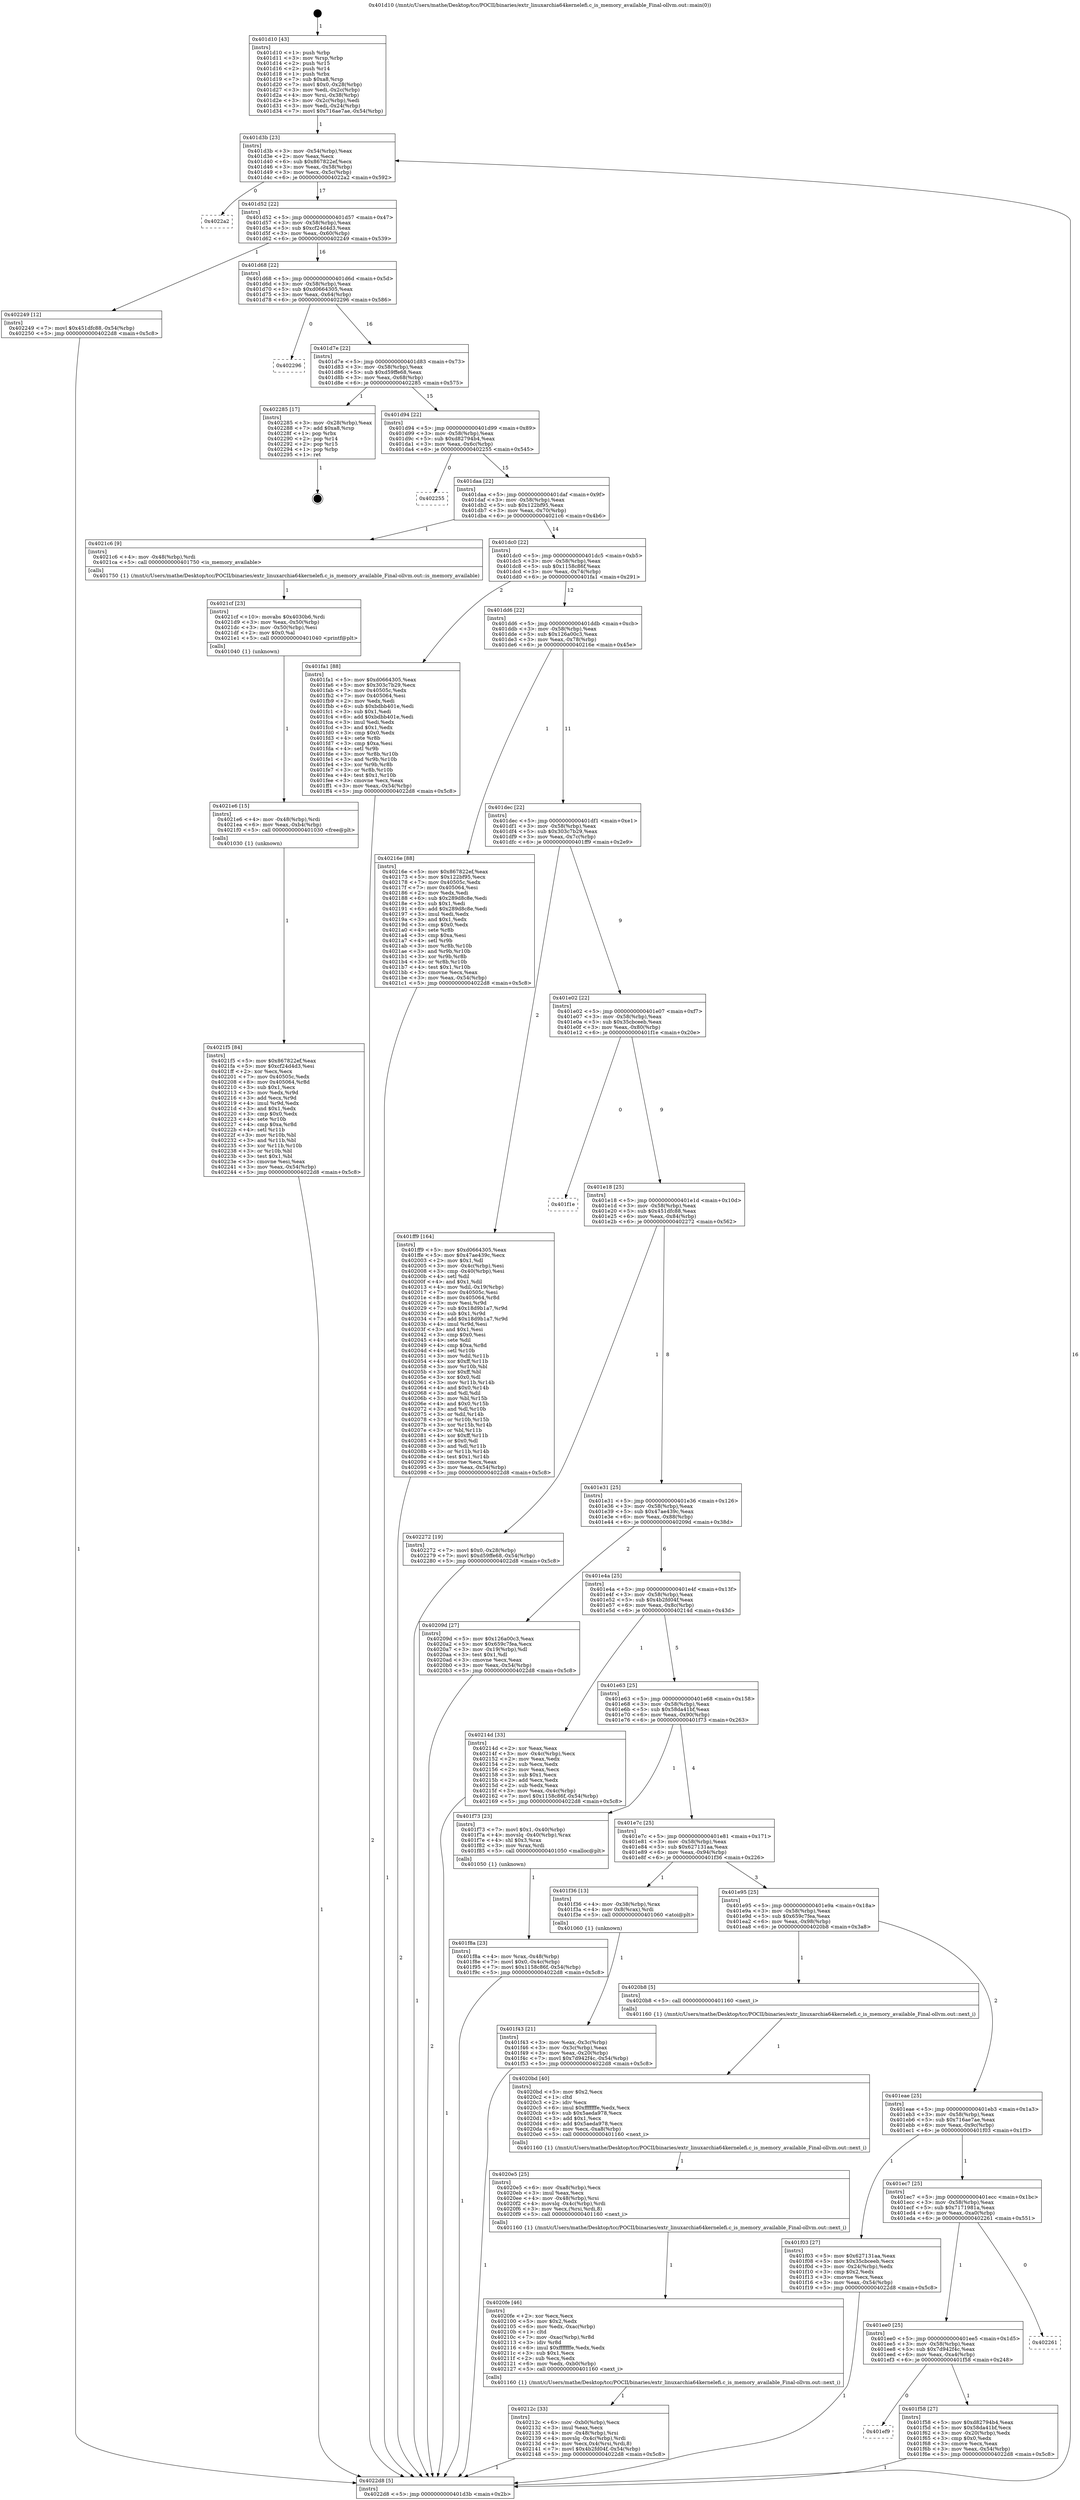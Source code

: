 digraph "0x401d10" {
  label = "0x401d10 (/mnt/c/Users/mathe/Desktop/tcc/POCII/binaries/extr_linuxarchia64kernelefi.c_is_memory_available_Final-ollvm.out::main(0))"
  labelloc = "t"
  node[shape=record]

  Entry [label="",width=0.3,height=0.3,shape=circle,fillcolor=black,style=filled]
  "0x401d3b" [label="{
     0x401d3b [23]\l
     | [instrs]\l
     &nbsp;&nbsp;0x401d3b \<+3\>: mov -0x54(%rbp),%eax\l
     &nbsp;&nbsp;0x401d3e \<+2\>: mov %eax,%ecx\l
     &nbsp;&nbsp;0x401d40 \<+6\>: sub $0x867822ef,%ecx\l
     &nbsp;&nbsp;0x401d46 \<+3\>: mov %eax,-0x58(%rbp)\l
     &nbsp;&nbsp;0x401d49 \<+3\>: mov %ecx,-0x5c(%rbp)\l
     &nbsp;&nbsp;0x401d4c \<+6\>: je 00000000004022a2 \<main+0x592\>\l
  }"]
  "0x4022a2" [label="{
     0x4022a2\l
  }", style=dashed]
  "0x401d52" [label="{
     0x401d52 [22]\l
     | [instrs]\l
     &nbsp;&nbsp;0x401d52 \<+5\>: jmp 0000000000401d57 \<main+0x47\>\l
     &nbsp;&nbsp;0x401d57 \<+3\>: mov -0x58(%rbp),%eax\l
     &nbsp;&nbsp;0x401d5a \<+5\>: sub $0xcf24d4d3,%eax\l
     &nbsp;&nbsp;0x401d5f \<+3\>: mov %eax,-0x60(%rbp)\l
     &nbsp;&nbsp;0x401d62 \<+6\>: je 0000000000402249 \<main+0x539\>\l
  }"]
  Exit [label="",width=0.3,height=0.3,shape=circle,fillcolor=black,style=filled,peripheries=2]
  "0x402249" [label="{
     0x402249 [12]\l
     | [instrs]\l
     &nbsp;&nbsp;0x402249 \<+7\>: movl $0x451dfc88,-0x54(%rbp)\l
     &nbsp;&nbsp;0x402250 \<+5\>: jmp 00000000004022d8 \<main+0x5c8\>\l
  }"]
  "0x401d68" [label="{
     0x401d68 [22]\l
     | [instrs]\l
     &nbsp;&nbsp;0x401d68 \<+5\>: jmp 0000000000401d6d \<main+0x5d\>\l
     &nbsp;&nbsp;0x401d6d \<+3\>: mov -0x58(%rbp),%eax\l
     &nbsp;&nbsp;0x401d70 \<+5\>: sub $0xd0664305,%eax\l
     &nbsp;&nbsp;0x401d75 \<+3\>: mov %eax,-0x64(%rbp)\l
     &nbsp;&nbsp;0x401d78 \<+6\>: je 0000000000402296 \<main+0x586\>\l
  }"]
  "0x4021f5" [label="{
     0x4021f5 [84]\l
     | [instrs]\l
     &nbsp;&nbsp;0x4021f5 \<+5\>: mov $0x867822ef,%eax\l
     &nbsp;&nbsp;0x4021fa \<+5\>: mov $0xcf24d4d3,%esi\l
     &nbsp;&nbsp;0x4021ff \<+2\>: xor %ecx,%ecx\l
     &nbsp;&nbsp;0x402201 \<+7\>: mov 0x40505c,%edx\l
     &nbsp;&nbsp;0x402208 \<+8\>: mov 0x405064,%r8d\l
     &nbsp;&nbsp;0x402210 \<+3\>: sub $0x1,%ecx\l
     &nbsp;&nbsp;0x402213 \<+3\>: mov %edx,%r9d\l
     &nbsp;&nbsp;0x402216 \<+3\>: add %ecx,%r9d\l
     &nbsp;&nbsp;0x402219 \<+4\>: imul %r9d,%edx\l
     &nbsp;&nbsp;0x40221d \<+3\>: and $0x1,%edx\l
     &nbsp;&nbsp;0x402220 \<+3\>: cmp $0x0,%edx\l
     &nbsp;&nbsp;0x402223 \<+4\>: sete %r10b\l
     &nbsp;&nbsp;0x402227 \<+4\>: cmp $0xa,%r8d\l
     &nbsp;&nbsp;0x40222b \<+4\>: setl %r11b\l
     &nbsp;&nbsp;0x40222f \<+3\>: mov %r10b,%bl\l
     &nbsp;&nbsp;0x402232 \<+3\>: and %r11b,%bl\l
     &nbsp;&nbsp;0x402235 \<+3\>: xor %r11b,%r10b\l
     &nbsp;&nbsp;0x402238 \<+3\>: or %r10b,%bl\l
     &nbsp;&nbsp;0x40223b \<+3\>: test $0x1,%bl\l
     &nbsp;&nbsp;0x40223e \<+3\>: cmovne %esi,%eax\l
     &nbsp;&nbsp;0x402241 \<+3\>: mov %eax,-0x54(%rbp)\l
     &nbsp;&nbsp;0x402244 \<+5\>: jmp 00000000004022d8 \<main+0x5c8\>\l
  }"]
  "0x402296" [label="{
     0x402296\l
  }", style=dashed]
  "0x401d7e" [label="{
     0x401d7e [22]\l
     | [instrs]\l
     &nbsp;&nbsp;0x401d7e \<+5\>: jmp 0000000000401d83 \<main+0x73\>\l
     &nbsp;&nbsp;0x401d83 \<+3\>: mov -0x58(%rbp),%eax\l
     &nbsp;&nbsp;0x401d86 \<+5\>: sub $0xd59ffe68,%eax\l
     &nbsp;&nbsp;0x401d8b \<+3\>: mov %eax,-0x68(%rbp)\l
     &nbsp;&nbsp;0x401d8e \<+6\>: je 0000000000402285 \<main+0x575\>\l
  }"]
  "0x4021e6" [label="{
     0x4021e6 [15]\l
     | [instrs]\l
     &nbsp;&nbsp;0x4021e6 \<+4\>: mov -0x48(%rbp),%rdi\l
     &nbsp;&nbsp;0x4021ea \<+6\>: mov %eax,-0xb4(%rbp)\l
     &nbsp;&nbsp;0x4021f0 \<+5\>: call 0000000000401030 \<free@plt\>\l
     | [calls]\l
     &nbsp;&nbsp;0x401030 \{1\} (unknown)\l
  }"]
  "0x402285" [label="{
     0x402285 [17]\l
     | [instrs]\l
     &nbsp;&nbsp;0x402285 \<+3\>: mov -0x28(%rbp),%eax\l
     &nbsp;&nbsp;0x402288 \<+7\>: add $0xa8,%rsp\l
     &nbsp;&nbsp;0x40228f \<+1\>: pop %rbx\l
     &nbsp;&nbsp;0x402290 \<+2\>: pop %r14\l
     &nbsp;&nbsp;0x402292 \<+2\>: pop %r15\l
     &nbsp;&nbsp;0x402294 \<+1\>: pop %rbp\l
     &nbsp;&nbsp;0x402295 \<+1\>: ret\l
  }"]
  "0x401d94" [label="{
     0x401d94 [22]\l
     | [instrs]\l
     &nbsp;&nbsp;0x401d94 \<+5\>: jmp 0000000000401d99 \<main+0x89\>\l
     &nbsp;&nbsp;0x401d99 \<+3\>: mov -0x58(%rbp),%eax\l
     &nbsp;&nbsp;0x401d9c \<+5\>: sub $0xd82794b4,%eax\l
     &nbsp;&nbsp;0x401da1 \<+3\>: mov %eax,-0x6c(%rbp)\l
     &nbsp;&nbsp;0x401da4 \<+6\>: je 0000000000402255 \<main+0x545\>\l
  }"]
  "0x4021cf" [label="{
     0x4021cf [23]\l
     | [instrs]\l
     &nbsp;&nbsp;0x4021cf \<+10\>: movabs $0x4030b6,%rdi\l
     &nbsp;&nbsp;0x4021d9 \<+3\>: mov %eax,-0x50(%rbp)\l
     &nbsp;&nbsp;0x4021dc \<+3\>: mov -0x50(%rbp),%esi\l
     &nbsp;&nbsp;0x4021df \<+2\>: mov $0x0,%al\l
     &nbsp;&nbsp;0x4021e1 \<+5\>: call 0000000000401040 \<printf@plt\>\l
     | [calls]\l
     &nbsp;&nbsp;0x401040 \{1\} (unknown)\l
  }"]
  "0x402255" [label="{
     0x402255\l
  }", style=dashed]
  "0x401daa" [label="{
     0x401daa [22]\l
     | [instrs]\l
     &nbsp;&nbsp;0x401daa \<+5\>: jmp 0000000000401daf \<main+0x9f\>\l
     &nbsp;&nbsp;0x401daf \<+3\>: mov -0x58(%rbp),%eax\l
     &nbsp;&nbsp;0x401db2 \<+5\>: sub $0x122bf95,%eax\l
     &nbsp;&nbsp;0x401db7 \<+3\>: mov %eax,-0x70(%rbp)\l
     &nbsp;&nbsp;0x401dba \<+6\>: je 00000000004021c6 \<main+0x4b6\>\l
  }"]
  "0x40212c" [label="{
     0x40212c [33]\l
     | [instrs]\l
     &nbsp;&nbsp;0x40212c \<+6\>: mov -0xb0(%rbp),%ecx\l
     &nbsp;&nbsp;0x402132 \<+3\>: imul %eax,%ecx\l
     &nbsp;&nbsp;0x402135 \<+4\>: mov -0x48(%rbp),%rsi\l
     &nbsp;&nbsp;0x402139 \<+4\>: movslq -0x4c(%rbp),%rdi\l
     &nbsp;&nbsp;0x40213d \<+4\>: mov %ecx,0x4(%rsi,%rdi,8)\l
     &nbsp;&nbsp;0x402141 \<+7\>: movl $0x4b2fd04f,-0x54(%rbp)\l
     &nbsp;&nbsp;0x402148 \<+5\>: jmp 00000000004022d8 \<main+0x5c8\>\l
  }"]
  "0x4021c6" [label="{
     0x4021c6 [9]\l
     | [instrs]\l
     &nbsp;&nbsp;0x4021c6 \<+4\>: mov -0x48(%rbp),%rdi\l
     &nbsp;&nbsp;0x4021ca \<+5\>: call 0000000000401750 \<is_memory_available\>\l
     | [calls]\l
     &nbsp;&nbsp;0x401750 \{1\} (/mnt/c/Users/mathe/Desktop/tcc/POCII/binaries/extr_linuxarchia64kernelefi.c_is_memory_available_Final-ollvm.out::is_memory_available)\l
  }"]
  "0x401dc0" [label="{
     0x401dc0 [22]\l
     | [instrs]\l
     &nbsp;&nbsp;0x401dc0 \<+5\>: jmp 0000000000401dc5 \<main+0xb5\>\l
     &nbsp;&nbsp;0x401dc5 \<+3\>: mov -0x58(%rbp),%eax\l
     &nbsp;&nbsp;0x401dc8 \<+5\>: sub $0x1158c86f,%eax\l
     &nbsp;&nbsp;0x401dcd \<+3\>: mov %eax,-0x74(%rbp)\l
     &nbsp;&nbsp;0x401dd0 \<+6\>: je 0000000000401fa1 \<main+0x291\>\l
  }"]
  "0x4020fe" [label="{
     0x4020fe [46]\l
     | [instrs]\l
     &nbsp;&nbsp;0x4020fe \<+2\>: xor %ecx,%ecx\l
     &nbsp;&nbsp;0x402100 \<+5\>: mov $0x2,%edx\l
     &nbsp;&nbsp;0x402105 \<+6\>: mov %edx,-0xac(%rbp)\l
     &nbsp;&nbsp;0x40210b \<+1\>: cltd\l
     &nbsp;&nbsp;0x40210c \<+7\>: mov -0xac(%rbp),%r8d\l
     &nbsp;&nbsp;0x402113 \<+3\>: idiv %r8d\l
     &nbsp;&nbsp;0x402116 \<+6\>: imul $0xfffffffe,%edx,%edx\l
     &nbsp;&nbsp;0x40211c \<+3\>: sub $0x1,%ecx\l
     &nbsp;&nbsp;0x40211f \<+2\>: sub %ecx,%edx\l
     &nbsp;&nbsp;0x402121 \<+6\>: mov %edx,-0xb0(%rbp)\l
     &nbsp;&nbsp;0x402127 \<+5\>: call 0000000000401160 \<next_i\>\l
     | [calls]\l
     &nbsp;&nbsp;0x401160 \{1\} (/mnt/c/Users/mathe/Desktop/tcc/POCII/binaries/extr_linuxarchia64kernelefi.c_is_memory_available_Final-ollvm.out::next_i)\l
  }"]
  "0x401fa1" [label="{
     0x401fa1 [88]\l
     | [instrs]\l
     &nbsp;&nbsp;0x401fa1 \<+5\>: mov $0xd0664305,%eax\l
     &nbsp;&nbsp;0x401fa6 \<+5\>: mov $0x303c7b29,%ecx\l
     &nbsp;&nbsp;0x401fab \<+7\>: mov 0x40505c,%edx\l
     &nbsp;&nbsp;0x401fb2 \<+7\>: mov 0x405064,%esi\l
     &nbsp;&nbsp;0x401fb9 \<+2\>: mov %edx,%edi\l
     &nbsp;&nbsp;0x401fbb \<+6\>: sub $0xbdbb401e,%edi\l
     &nbsp;&nbsp;0x401fc1 \<+3\>: sub $0x1,%edi\l
     &nbsp;&nbsp;0x401fc4 \<+6\>: add $0xbdbb401e,%edi\l
     &nbsp;&nbsp;0x401fca \<+3\>: imul %edi,%edx\l
     &nbsp;&nbsp;0x401fcd \<+3\>: and $0x1,%edx\l
     &nbsp;&nbsp;0x401fd0 \<+3\>: cmp $0x0,%edx\l
     &nbsp;&nbsp;0x401fd3 \<+4\>: sete %r8b\l
     &nbsp;&nbsp;0x401fd7 \<+3\>: cmp $0xa,%esi\l
     &nbsp;&nbsp;0x401fda \<+4\>: setl %r9b\l
     &nbsp;&nbsp;0x401fde \<+3\>: mov %r8b,%r10b\l
     &nbsp;&nbsp;0x401fe1 \<+3\>: and %r9b,%r10b\l
     &nbsp;&nbsp;0x401fe4 \<+3\>: xor %r9b,%r8b\l
     &nbsp;&nbsp;0x401fe7 \<+3\>: or %r8b,%r10b\l
     &nbsp;&nbsp;0x401fea \<+4\>: test $0x1,%r10b\l
     &nbsp;&nbsp;0x401fee \<+3\>: cmovne %ecx,%eax\l
     &nbsp;&nbsp;0x401ff1 \<+3\>: mov %eax,-0x54(%rbp)\l
     &nbsp;&nbsp;0x401ff4 \<+5\>: jmp 00000000004022d8 \<main+0x5c8\>\l
  }"]
  "0x401dd6" [label="{
     0x401dd6 [22]\l
     | [instrs]\l
     &nbsp;&nbsp;0x401dd6 \<+5\>: jmp 0000000000401ddb \<main+0xcb\>\l
     &nbsp;&nbsp;0x401ddb \<+3\>: mov -0x58(%rbp),%eax\l
     &nbsp;&nbsp;0x401dde \<+5\>: sub $0x126a00c3,%eax\l
     &nbsp;&nbsp;0x401de3 \<+3\>: mov %eax,-0x78(%rbp)\l
     &nbsp;&nbsp;0x401de6 \<+6\>: je 000000000040216e \<main+0x45e\>\l
  }"]
  "0x4020e5" [label="{
     0x4020e5 [25]\l
     | [instrs]\l
     &nbsp;&nbsp;0x4020e5 \<+6\>: mov -0xa8(%rbp),%ecx\l
     &nbsp;&nbsp;0x4020eb \<+3\>: imul %eax,%ecx\l
     &nbsp;&nbsp;0x4020ee \<+4\>: mov -0x48(%rbp),%rsi\l
     &nbsp;&nbsp;0x4020f2 \<+4\>: movslq -0x4c(%rbp),%rdi\l
     &nbsp;&nbsp;0x4020f6 \<+3\>: mov %ecx,(%rsi,%rdi,8)\l
     &nbsp;&nbsp;0x4020f9 \<+5\>: call 0000000000401160 \<next_i\>\l
     | [calls]\l
     &nbsp;&nbsp;0x401160 \{1\} (/mnt/c/Users/mathe/Desktop/tcc/POCII/binaries/extr_linuxarchia64kernelefi.c_is_memory_available_Final-ollvm.out::next_i)\l
  }"]
  "0x40216e" [label="{
     0x40216e [88]\l
     | [instrs]\l
     &nbsp;&nbsp;0x40216e \<+5\>: mov $0x867822ef,%eax\l
     &nbsp;&nbsp;0x402173 \<+5\>: mov $0x122bf95,%ecx\l
     &nbsp;&nbsp;0x402178 \<+7\>: mov 0x40505c,%edx\l
     &nbsp;&nbsp;0x40217f \<+7\>: mov 0x405064,%esi\l
     &nbsp;&nbsp;0x402186 \<+2\>: mov %edx,%edi\l
     &nbsp;&nbsp;0x402188 \<+6\>: sub $0x289d8c8e,%edi\l
     &nbsp;&nbsp;0x40218e \<+3\>: sub $0x1,%edi\l
     &nbsp;&nbsp;0x402191 \<+6\>: add $0x289d8c8e,%edi\l
     &nbsp;&nbsp;0x402197 \<+3\>: imul %edi,%edx\l
     &nbsp;&nbsp;0x40219a \<+3\>: and $0x1,%edx\l
     &nbsp;&nbsp;0x40219d \<+3\>: cmp $0x0,%edx\l
     &nbsp;&nbsp;0x4021a0 \<+4\>: sete %r8b\l
     &nbsp;&nbsp;0x4021a4 \<+3\>: cmp $0xa,%esi\l
     &nbsp;&nbsp;0x4021a7 \<+4\>: setl %r9b\l
     &nbsp;&nbsp;0x4021ab \<+3\>: mov %r8b,%r10b\l
     &nbsp;&nbsp;0x4021ae \<+3\>: and %r9b,%r10b\l
     &nbsp;&nbsp;0x4021b1 \<+3\>: xor %r9b,%r8b\l
     &nbsp;&nbsp;0x4021b4 \<+3\>: or %r8b,%r10b\l
     &nbsp;&nbsp;0x4021b7 \<+4\>: test $0x1,%r10b\l
     &nbsp;&nbsp;0x4021bb \<+3\>: cmovne %ecx,%eax\l
     &nbsp;&nbsp;0x4021be \<+3\>: mov %eax,-0x54(%rbp)\l
     &nbsp;&nbsp;0x4021c1 \<+5\>: jmp 00000000004022d8 \<main+0x5c8\>\l
  }"]
  "0x401dec" [label="{
     0x401dec [22]\l
     | [instrs]\l
     &nbsp;&nbsp;0x401dec \<+5\>: jmp 0000000000401df1 \<main+0xe1\>\l
     &nbsp;&nbsp;0x401df1 \<+3\>: mov -0x58(%rbp),%eax\l
     &nbsp;&nbsp;0x401df4 \<+5\>: sub $0x303c7b29,%eax\l
     &nbsp;&nbsp;0x401df9 \<+3\>: mov %eax,-0x7c(%rbp)\l
     &nbsp;&nbsp;0x401dfc \<+6\>: je 0000000000401ff9 \<main+0x2e9\>\l
  }"]
  "0x4020bd" [label="{
     0x4020bd [40]\l
     | [instrs]\l
     &nbsp;&nbsp;0x4020bd \<+5\>: mov $0x2,%ecx\l
     &nbsp;&nbsp;0x4020c2 \<+1\>: cltd\l
     &nbsp;&nbsp;0x4020c3 \<+2\>: idiv %ecx\l
     &nbsp;&nbsp;0x4020c5 \<+6\>: imul $0xfffffffe,%edx,%ecx\l
     &nbsp;&nbsp;0x4020cb \<+6\>: sub $0x5aeda978,%ecx\l
     &nbsp;&nbsp;0x4020d1 \<+3\>: add $0x1,%ecx\l
     &nbsp;&nbsp;0x4020d4 \<+6\>: add $0x5aeda978,%ecx\l
     &nbsp;&nbsp;0x4020da \<+6\>: mov %ecx,-0xa8(%rbp)\l
     &nbsp;&nbsp;0x4020e0 \<+5\>: call 0000000000401160 \<next_i\>\l
     | [calls]\l
     &nbsp;&nbsp;0x401160 \{1\} (/mnt/c/Users/mathe/Desktop/tcc/POCII/binaries/extr_linuxarchia64kernelefi.c_is_memory_available_Final-ollvm.out::next_i)\l
  }"]
  "0x401ff9" [label="{
     0x401ff9 [164]\l
     | [instrs]\l
     &nbsp;&nbsp;0x401ff9 \<+5\>: mov $0xd0664305,%eax\l
     &nbsp;&nbsp;0x401ffe \<+5\>: mov $0x47ae439c,%ecx\l
     &nbsp;&nbsp;0x402003 \<+2\>: mov $0x1,%dl\l
     &nbsp;&nbsp;0x402005 \<+3\>: mov -0x4c(%rbp),%esi\l
     &nbsp;&nbsp;0x402008 \<+3\>: cmp -0x40(%rbp),%esi\l
     &nbsp;&nbsp;0x40200b \<+4\>: setl %dil\l
     &nbsp;&nbsp;0x40200f \<+4\>: and $0x1,%dil\l
     &nbsp;&nbsp;0x402013 \<+4\>: mov %dil,-0x19(%rbp)\l
     &nbsp;&nbsp;0x402017 \<+7\>: mov 0x40505c,%esi\l
     &nbsp;&nbsp;0x40201e \<+8\>: mov 0x405064,%r8d\l
     &nbsp;&nbsp;0x402026 \<+3\>: mov %esi,%r9d\l
     &nbsp;&nbsp;0x402029 \<+7\>: sub $0x18d9b1a7,%r9d\l
     &nbsp;&nbsp;0x402030 \<+4\>: sub $0x1,%r9d\l
     &nbsp;&nbsp;0x402034 \<+7\>: add $0x18d9b1a7,%r9d\l
     &nbsp;&nbsp;0x40203b \<+4\>: imul %r9d,%esi\l
     &nbsp;&nbsp;0x40203f \<+3\>: and $0x1,%esi\l
     &nbsp;&nbsp;0x402042 \<+3\>: cmp $0x0,%esi\l
     &nbsp;&nbsp;0x402045 \<+4\>: sete %dil\l
     &nbsp;&nbsp;0x402049 \<+4\>: cmp $0xa,%r8d\l
     &nbsp;&nbsp;0x40204d \<+4\>: setl %r10b\l
     &nbsp;&nbsp;0x402051 \<+3\>: mov %dil,%r11b\l
     &nbsp;&nbsp;0x402054 \<+4\>: xor $0xff,%r11b\l
     &nbsp;&nbsp;0x402058 \<+3\>: mov %r10b,%bl\l
     &nbsp;&nbsp;0x40205b \<+3\>: xor $0xff,%bl\l
     &nbsp;&nbsp;0x40205e \<+3\>: xor $0x0,%dl\l
     &nbsp;&nbsp;0x402061 \<+3\>: mov %r11b,%r14b\l
     &nbsp;&nbsp;0x402064 \<+4\>: and $0x0,%r14b\l
     &nbsp;&nbsp;0x402068 \<+3\>: and %dl,%dil\l
     &nbsp;&nbsp;0x40206b \<+3\>: mov %bl,%r15b\l
     &nbsp;&nbsp;0x40206e \<+4\>: and $0x0,%r15b\l
     &nbsp;&nbsp;0x402072 \<+3\>: and %dl,%r10b\l
     &nbsp;&nbsp;0x402075 \<+3\>: or %dil,%r14b\l
     &nbsp;&nbsp;0x402078 \<+3\>: or %r10b,%r15b\l
     &nbsp;&nbsp;0x40207b \<+3\>: xor %r15b,%r14b\l
     &nbsp;&nbsp;0x40207e \<+3\>: or %bl,%r11b\l
     &nbsp;&nbsp;0x402081 \<+4\>: xor $0xff,%r11b\l
     &nbsp;&nbsp;0x402085 \<+3\>: or $0x0,%dl\l
     &nbsp;&nbsp;0x402088 \<+3\>: and %dl,%r11b\l
     &nbsp;&nbsp;0x40208b \<+3\>: or %r11b,%r14b\l
     &nbsp;&nbsp;0x40208e \<+4\>: test $0x1,%r14b\l
     &nbsp;&nbsp;0x402092 \<+3\>: cmovne %ecx,%eax\l
     &nbsp;&nbsp;0x402095 \<+3\>: mov %eax,-0x54(%rbp)\l
     &nbsp;&nbsp;0x402098 \<+5\>: jmp 00000000004022d8 \<main+0x5c8\>\l
  }"]
  "0x401e02" [label="{
     0x401e02 [22]\l
     | [instrs]\l
     &nbsp;&nbsp;0x401e02 \<+5\>: jmp 0000000000401e07 \<main+0xf7\>\l
     &nbsp;&nbsp;0x401e07 \<+3\>: mov -0x58(%rbp),%eax\l
     &nbsp;&nbsp;0x401e0a \<+5\>: sub $0x35cbceeb,%eax\l
     &nbsp;&nbsp;0x401e0f \<+3\>: mov %eax,-0x80(%rbp)\l
     &nbsp;&nbsp;0x401e12 \<+6\>: je 0000000000401f1e \<main+0x20e\>\l
  }"]
  "0x401f8a" [label="{
     0x401f8a [23]\l
     | [instrs]\l
     &nbsp;&nbsp;0x401f8a \<+4\>: mov %rax,-0x48(%rbp)\l
     &nbsp;&nbsp;0x401f8e \<+7\>: movl $0x0,-0x4c(%rbp)\l
     &nbsp;&nbsp;0x401f95 \<+7\>: movl $0x1158c86f,-0x54(%rbp)\l
     &nbsp;&nbsp;0x401f9c \<+5\>: jmp 00000000004022d8 \<main+0x5c8\>\l
  }"]
  "0x401f1e" [label="{
     0x401f1e\l
  }", style=dashed]
  "0x401e18" [label="{
     0x401e18 [25]\l
     | [instrs]\l
     &nbsp;&nbsp;0x401e18 \<+5\>: jmp 0000000000401e1d \<main+0x10d\>\l
     &nbsp;&nbsp;0x401e1d \<+3\>: mov -0x58(%rbp),%eax\l
     &nbsp;&nbsp;0x401e20 \<+5\>: sub $0x451dfc88,%eax\l
     &nbsp;&nbsp;0x401e25 \<+6\>: mov %eax,-0x84(%rbp)\l
     &nbsp;&nbsp;0x401e2b \<+6\>: je 0000000000402272 \<main+0x562\>\l
  }"]
  "0x401ef9" [label="{
     0x401ef9\l
  }", style=dashed]
  "0x402272" [label="{
     0x402272 [19]\l
     | [instrs]\l
     &nbsp;&nbsp;0x402272 \<+7\>: movl $0x0,-0x28(%rbp)\l
     &nbsp;&nbsp;0x402279 \<+7\>: movl $0xd59ffe68,-0x54(%rbp)\l
     &nbsp;&nbsp;0x402280 \<+5\>: jmp 00000000004022d8 \<main+0x5c8\>\l
  }"]
  "0x401e31" [label="{
     0x401e31 [25]\l
     | [instrs]\l
     &nbsp;&nbsp;0x401e31 \<+5\>: jmp 0000000000401e36 \<main+0x126\>\l
     &nbsp;&nbsp;0x401e36 \<+3\>: mov -0x58(%rbp),%eax\l
     &nbsp;&nbsp;0x401e39 \<+5\>: sub $0x47ae439c,%eax\l
     &nbsp;&nbsp;0x401e3e \<+6\>: mov %eax,-0x88(%rbp)\l
     &nbsp;&nbsp;0x401e44 \<+6\>: je 000000000040209d \<main+0x38d\>\l
  }"]
  "0x401f58" [label="{
     0x401f58 [27]\l
     | [instrs]\l
     &nbsp;&nbsp;0x401f58 \<+5\>: mov $0xd82794b4,%eax\l
     &nbsp;&nbsp;0x401f5d \<+5\>: mov $0x58da41bf,%ecx\l
     &nbsp;&nbsp;0x401f62 \<+3\>: mov -0x20(%rbp),%edx\l
     &nbsp;&nbsp;0x401f65 \<+3\>: cmp $0x0,%edx\l
     &nbsp;&nbsp;0x401f68 \<+3\>: cmove %ecx,%eax\l
     &nbsp;&nbsp;0x401f6b \<+3\>: mov %eax,-0x54(%rbp)\l
     &nbsp;&nbsp;0x401f6e \<+5\>: jmp 00000000004022d8 \<main+0x5c8\>\l
  }"]
  "0x40209d" [label="{
     0x40209d [27]\l
     | [instrs]\l
     &nbsp;&nbsp;0x40209d \<+5\>: mov $0x126a00c3,%eax\l
     &nbsp;&nbsp;0x4020a2 \<+5\>: mov $0x659c7fea,%ecx\l
     &nbsp;&nbsp;0x4020a7 \<+3\>: mov -0x19(%rbp),%dl\l
     &nbsp;&nbsp;0x4020aa \<+3\>: test $0x1,%dl\l
     &nbsp;&nbsp;0x4020ad \<+3\>: cmovne %ecx,%eax\l
     &nbsp;&nbsp;0x4020b0 \<+3\>: mov %eax,-0x54(%rbp)\l
     &nbsp;&nbsp;0x4020b3 \<+5\>: jmp 00000000004022d8 \<main+0x5c8\>\l
  }"]
  "0x401e4a" [label="{
     0x401e4a [25]\l
     | [instrs]\l
     &nbsp;&nbsp;0x401e4a \<+5\>: jmp 0000000000401e4f \<main+0x13f\>\l
     &nbsp;&nbsp;0x401e4f \<+3\>: mov -0x58(%rbp),%eax\l
     &nbsp;&nbsp;0x401e52 \<+5\>: sub $0x4b2fd04f,%eax\l
     &nbsp;&nbsp;0x401e57 \<+6\>: mov %eax,-0x8c(%rbp)\l
     &nbsp;&nbsp;0x401e5d \<+6\>: je 000000000040214d \<main+0x43d\>\l
  }"]
  "0x401ee0" [label="{
     0x401ee0 [25]\l
     | [instrs]\l
     &nbsp;&nbsp;0x401ee0 \<+5\>: jmp 0000000000401ee5 \<main+0x1d5\>\l
     &nbsp;&nbsp;0x401ee5 \<+3\>: mov -0x58(%rbp),%eax\l
     &nbsp;&nbsp;0x401ee8 \<+5\>: sub $0x7d942f4c,%eax\l
     &nbsp;&nbsp;0x401eed \<+6\>: mov %eax,-0xa4(%rbp)\l
     &nbsp;&nbsp;0x401ef3 \<+6\>: je 0000000000401f58 \<main+0x248\>\l
  }"]
  "0x40214d" [label="{
     0x40214d [33]\l
     | [instrs]\l
     &nbsp;&nbsp;0x40214d \<+2\>: xor %eax,%eax\l
     &nbsp;&nbsp;0x40214f \<+3\>: mov -0x4c(%rbp),%ecx\l
     &nbsp;&nbsp;0x402152 \<+2\>: mov %eax,%edx\l
     &nbsp;&nbsp;0x402154 \<+2\>: sub %ecx,%edx\l
     &nbsp;&nbsp;0x402156 \<+2\>: mov %eax,%ecx\l
     &nbsp;&nbsp;0x402158 \<+3\>: sub $0x1,%ecx\l
     &nbsp;&nbsp;0x40215b \<+2\>: add %ecx,%edx\l
     &nbsp;&nbsp;0x40215d \<+2\>: sub %edx,%eax\l
     &nbsp;&nbsp;0x40215f \<+3\>: mov %eax,-0x4c(%rbp)\l
     &nbsp;&nbsp;0x402162 \<+7\>: movl $0x1158c86f,-0x54(%rbp)\l
     &nbsp;&nbsp;0x402169 \<+5\>: jmp 00000000004022d8 \<main+0x5c8\>\l
  }"]
  "0x401e63" [label="{
     0x401e63 [25]\l
     | [instrs]\l
     &nbsp;&nbsp;0x401e63 \<+5\>: jmp 0000000000401e68 \<main+0x158\>\l
     &nbsp;&nbsp;0x401e68 \<+3\>: mov -0x58(%rbp),%eax\l
     &nbsp;&nbsp;0x401e6b \<+5\>: sub $0x58da41bf,%eax\l
     &nbsp;&nbsp;0x401e70 \<+6\>: mov %eax,-0x90(%rbp)\l
     &nbsp;&nbsp;0x401e76 \<+6\>: je 0000000000401f73 \<main+0x263\>\l
  }"]
  "0x402261" [label="{
     0x402261\l
  }", style=dashed]
  "0x401f73" [label="{
     0x401f73 [23]\l
     | [instrs]\l
     &nbsp;&nbsp;0x401f73 \<+7\>: movl $0x1,-0x40(%rbp)\l
     &nbsp;&nbsp;0x401f7a \<+4\>: movslq -0x40(%rbp),%rax\l
     &nbsp;&nbsp;0x401f7e \<+4\>: shl $0x3,%rax\l
     &nbsp;&nbsp;0x401f82 \<+3\>: mov %rax,%rdi\l
     &nbsp;&nbsp;0x401f85 \<+5\>: call 0000000000401050 \<malloc@plt\>\l
     | [calls]\l
     &nbsp;&nbsp;0x401050 \{1\} (unknown)\l
  }"]
  "0x401e7c" [label="{
     0x401e7c [25]\l
     | [instrs]\l
     &nbsp;&nbsp;0x401e7c \<+5\>: jmp 0000000000401e81 \<main+0x171\>\l
     &nbsp;&nbsp;0x401e81 \<+3\>: mov -0x58(%rbp),%eax\l
     &nbsp;&nbsp;0x401e84 \<+5\>: sub $0x627131aa,%eax\l
     &nbsp;&nbsp;0x401e89 \<+6\>: mov %eax,-0x94(%rbp)\l
     &nbsp;&nbsp;0x401e8f \<+6\>: je 0000000000401f36 \<main+0x226\>\l
  }"]
  "0x401f43" [label="{
     0x401f43 [21]\l
     | [instrs]\l
     &nbsp;&nbsp;0x401f43 \<+3\>: mov %eax,-0x3c(%rbp)\l
     &nbsp;&nbsp;0x401f46 \<+3\>: mov -0x3c(%rbp),%eax\l
     &nbsp;&nbsp;0x401f49 \<+3\>: mov %eax,-0x20(%rbp)\l
     &nbsp;&nbsp;0x401f4c \<+7\>: movl $0x7d942f4c,-0x54(%rbp)\l
     &nbsp;&nbsp;0x401f53 \<+5\>: jmp 00000000004022d8 \<main+0x5c8\>\l
  }"]
  "0x401f36" [label="{
     0x401f36 [13]\l
     | [instrs]\l
     &nbsp;&nbsp;0x401f36 \<+4\>: mov -0x38(%rbp),%rax\l
     &nbsp;&nbsp;0x401f3a \<+4\>: mov 0x8(%rax),%rdi\l
     &nbsp;&nbsp;0x401f3e \<+5\>: call 0000000000401060 \<atoi@plt\>\l
     | [calls]\l
     &nbsp;&nbsp;0x401060 \{1\} (unknown)\l
  }"]
  "0x401e95" [label="{
     0x401e95 [25]\l
     | [instrs]\l
     &nbsp;&nbsp;0x401e95 \<+5\>: jmp 0000000000401e9a \<main+0x18a\>\l
     &nbsp;&nbsp;0x401e9a \<+3\>: mov -0x58(%rbp),%eax\l
     &nbsp;&nbsp;0x401e9d \<+5\>: sub $0x659c7fea,%eax\l
     &nbsp;&nbsp;0x401ea2 \<+6\>: mov %eax,-0x98(%rbp)\l
     &nbsp;&nbsp;0x401ea8 \<+6\>: je 00000000004020b8 \<main+0x3a8\>\l
  }"]
  "0x401d10" [label="{
     0x401d10 [43]\l
     | [instrs]\l
     &nbsp;&nbsp;0x401d10 \<+1\>: push %rbp\l
     &nbsp;&nbsp;0x401d11 \<+3\>: mov %rsp,%rbp\l
     &nbsp;&nbsp;0x401d14 \<+2\>: push %r15\l
     &nbsp;&nbsp;0x401d16 \<+2\>: push %r14\l
     &nbsp;&nbsp;0x401d18 \<+1\>: push %rbx\l
     &nbsp;&nbsp;0x401d19 \<+7\>: sub $0xa8,%rsp\l
     &nbsp;&nbsp;0x401d20 \<+7\>: movl $0x0,-0x28(%rbp)\l
     &nbsp;&nbsp;0x401d27 \<+3\>: mov %edi,-0x2c(%rbp)\l
     &nbsp;&nbsp;0x401d2a \<+4\>: mov %rsi,-0x38(%rbp)\l
     &nbsp;&nbsp;0x401d2e \<+3\>: mov -0x2c(%rbp),%edi\l
     &nbsp;&nbsp;0x401d31 \<+3\>: mov %edi,-0x24(%rbp)\l
     &nbsp;&nbsp;0x401d34 \<+7\>: movl $0x716ae7ae,-0x54(%rbp)\l
  }"]
  "0x4020b8" [label="{
     0x4020b8 [5]\l
     | [instrs]\l
     &nbsp;&nbsp;0x4020b8 \<+5\>: call 0000000000401160 \<next_i\>\l
     | [calls]\l
     &nbsp;&nbsp;0x401160 \{1\} (/mnt/c/Users/mathe/Desktop/tcc/POCII/binaries/extr_linuxarchia64kernelefi.c_is_memory_available_Final-ollvm.out::next_i)\l
  }"]
  "0x401eae" [label="{
     0x401eae [25]\l
     | [instrs]\l
     &nbsp;&nbsp;0x401eae \<+5\>: jmp 0000000000401eb3 \<main+0x1a3\>\l
     &nbsp;&nbsp;0x401eb3 \<+3\>: mov -0x58(%rbp),%eax\l
     &nbsp;&nbsp;0x401eb6 \<+5\>: sub $0x716ae7ae,%eax\l
     &nbsp;&nbsp;0x401ebb \<+6\>: mov %eax,-0x9c(%rbp)\l
     &nbsp;&nbsp;0x401ec1 \<+6\>: je 0000000000401f03 \<main+0x1f3\>\l
  }"]
  "0x4022d8" [label="{
     0x4022d8 [5]\l
     | [instrs]\l
     &nbsp;&nbsp;0x4022d8 \<+5\>: jmp 0000000000401d3b \<main+0x2b\>\l
  }"]
  "0x401f03" [label="{
     0x401f03 [27]\l
     | [instrs]\l
     &nbsp;&nbsp;0x401f03 \<+5\>: mov $0x627131aa,%eax\l
     &nbsp;&nbsp;0x401f08 \<+5\>: mov $0x35cbceeb,%ecx\l
     &nbsp;&nbsp;0x401f0d \<+3\>: mov -0x24(%rbp),%edx\l
     &nbsp;&nbsp;0x401f10 \<+3\>: cmp $0x2,%edx\l
     &nbsp;&nbsp;0x401f13 \<+3\>: cmovne %ecx,%eax\l
     &nbsp;&nbsp;0x401f16 \<+3\>: mov %eax,-0x54(%rbp)\l
     &nbsp;&nbsp;0x401f19 \<+5\>: jmp 00000000004022d8 \<main+0x5c8\>\l
  }"]
  "0x401ec7" [label="{
     0x401ec7 [25]\l
     | [instrs]\l
     &nbsp;&nbsp;0x401ec7 \<+5\>: jmp 0000000000401ecc \<main+0x1bc\>\l
     &nbsp;&nbsp;0x401ecc \<+3\>: mov -0x58(%rbp),%eax\l
     &nbsp;&nbsp;0x401ecf \<+5\>: sub $0x7171981a,%eax\l
     &nbsp;&nbsp;0x401ed4 \<+6\>: mov %eax,-0xa0(%rbp)\l
     &nbsp;&nbsp;0x401eda \<+6\>: je 0000000000402261 \<main+0x551\>\l
  }"]
  Entry -> "0x401d10" [label=" 1"]
  "0x401d3b" -> "0x4022a2" [label=" 0"]
  "0x401d3b" -> "0x401d52" [label=" 17"]
  "0x402285" -> Exit [label=" 1"]
  "0x401d52" -> "0x402249" [label=" 1"]
  "0x401d52" -> "0x401d68" [label=" 16"]
  "0x402272" -> "0x4022d8" [label=" 1"]
  "0x401d68" -> "0x402296" [label=" 0"]
  "0x401d68" -> "0x401d7e" [label=" 16"]
  "0x402249" -> "0x4022d8" [label=" 1"]
  "0x401d7e" -> "0x402285" [label=" 1"]
  "0x401d7e" -> "0x401d94" [label=" 15"]
  "0x4021f5" -> "0x4022d8" [label=" 1"]
  "0x401d94" -> "0x402255" [label=" 0"]
  "0x401d94" -> "0x401daa" [label=" 15"]
  "0x4021e6" -> "0x4021f5" [label=" 1"]
  "0x401daa" -> "0x4021c6" [label=" 1"]
  "0x401daa" -> "0x401dc0" [label=" 14"]
  "0x4021cf" -> "0x4021e6" [label=" 1"]
  "0x401dc0" -> "0x401fa1" [label=" 2"]
  "0x401dc0" -> "0x401dd6" [label=" 12"]
  "0x4021c6" -> "0x4021cf" [label=" 1"]
  "0x401dd6" -> "0x40216e" [label=" 1"]
  "0x401dd6" -> "0x401dec" [label=" 11"]
  "0x40216e" -> "0x4022d8" [label=" 1"]
  "0x401dec" -> "0x401ff9" [label=" 2"]
  "0x401dec" -> "0x401e02" [label=" 9"]
  "0x40214d" -> "0x4022d8" [label=" 1"]
  "0x401e02" -> "0x401f1e" [label=" 0"]
  "0x401e02" -> "0x401e18" [label=" 9"]
  "0x40212c" -> "0x4022d8" [label=" 1"]
  "0x401e18" -> "0x402272" [label=" 1"]
  "0x401e18" -> "0x401e31" [label=" 8"]
  "0x4020fe" -> "0x40212c" [label=" 1"]
  "0x401e31" -> "0x40209d" [label=" 2"]
  "0x401e31" -> "0x401e4a" [label=" 6"]
  "0x4020e5" -> "0x4020fe" [label=" 1"]
  "0x401e4a" -> "0x40214d" [label=" 1"]
  "0x401e4a" -> "0x401e63" [label=" 5"]
  "0x4020b8" -> "0x4020bd" [label=" 1"]
  "0x401e63" -> "0x401f73" [label=" 1"]
  "0x401e63" -> "0x401e7c" [label=" 4"]
  "0x40209d" -> "0x4022d8" [label=" 2"]
  "0x401e7c" -> "0x401f36" [label=" 1"]
  "0x401e7c" -> "0x401e95" [label=" 3"]
  "0x401fa1" -> "0x4022d8" [label=" 2"]
  "0x401e95" -> "0x4020b8" [label=" 1"]
  "0x401e95" -> "0x401eae" [label=" 2"]
  "0x401f8a" -> "0x4022d8" [label=" 1"]
  "0x401eae" -> "0x401f03" [label=" 1"]
  "0x401eae" -> "0x401ec7" [label=" 1"]
  "0x401f03" -> "0x4022d8" [label=" 1"]
  "0x401d10" -> "0x401d3b" [label=" 1"]
  "0x4022d8" -> "0x401d3b" [label=" 16"]
  "0x401f36" -> "0x401f43" [label=" 1"]
  "0x401f43" -> "0x4022d8" [label=" 1"]
  "0x401ff9" -> "0x4022d8" [label=" 2"]
  "0x401ec7" -> "0x402261" [label=" 0"]
  "0x401ec7" -> "0x401ee0" [label=" 1"]
  "0x4020bd" -> "0x4020e5" [label=" 1"]
  "0x401ee0" -> "0x401f58" [label=" 1"]
  "0x401ee0" -> "0x401ef9" [label=" 0"]
  "0x401f58" -> "0x4022d8" [label=" 1"]
  "0x401f73" -> "0x401f8a" [label=" 1"]
}
